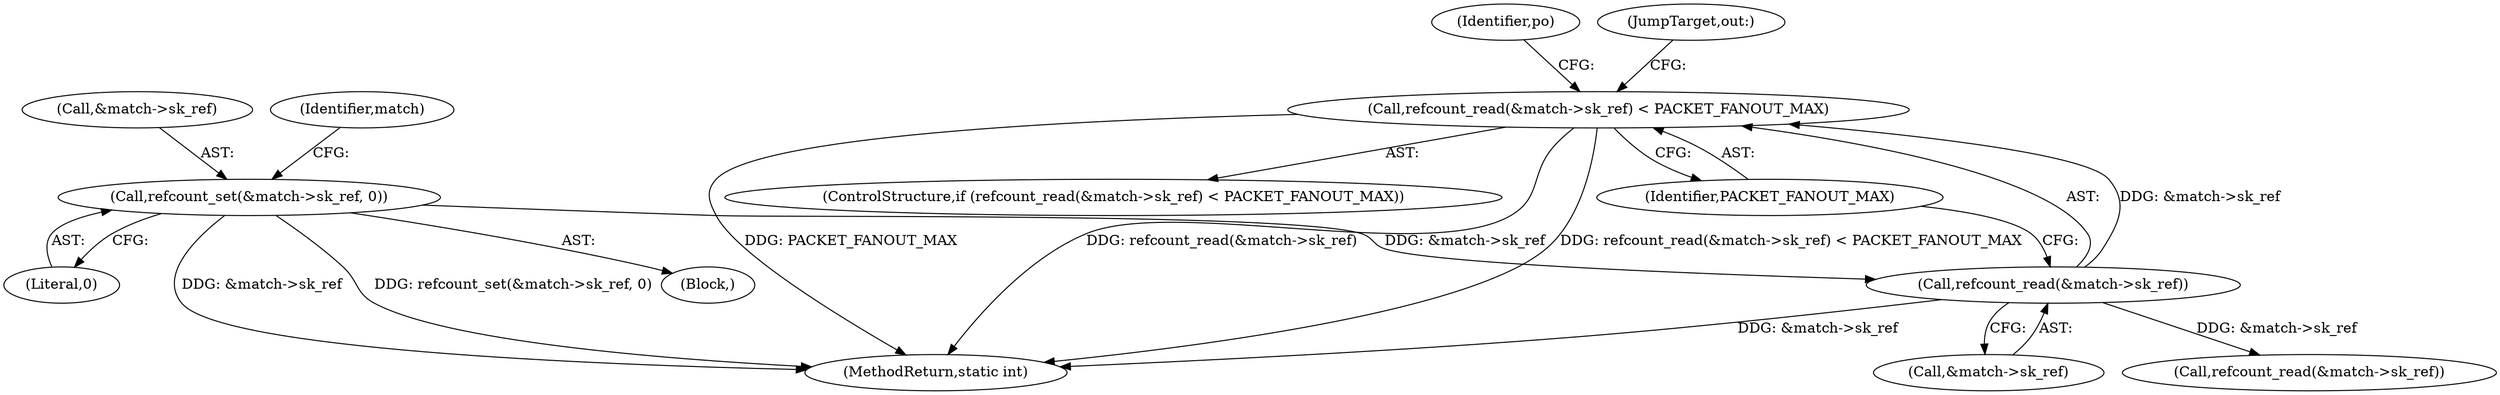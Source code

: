 digraph "0_linux_008ba2a13f2d04c947adc536d19debb8fe66f110@API" {
"1000441" [label="(Call,refcount_read(&match->sk_ref) < PACKET_FANOUT_MAX)"];
"1000442" [label="(Call,refcount_read(&match->sk_ref))"];
"1000343" [label="(Call,refcount_set(&match->sk_ref, 0))"];
"1000440" [label="(ControlStructure,if (refcount_read(&match->sk_ref) < PACKET_FANOUT_MAX))"];
"1000343" [label="(Call,refcount_set(&match->sk_ref, 0))"];
"1000465" [label="(Call,refcount_read(&match->sk_ref))"];
"1000442" [label="(Call,refcount_read(&match->sk_ref))"];
"1000452" [label="(Identifier,po)"];
"1000344" [label="(Call,&match->sk_ref)"];
"1000350" [label="(Identifier,match)"];
"1000348" [label="(Literal,0)"];
"1000477" [label="(JumpTarget,out:)"];
"1000295" [label="(Block,)"];
"1000443" [label="(Call,&match->sk_ref)"];
"1000495" [label="(MethodReturn,static int)"];
"1000441" [label="(Call,refcount_read(&match->sk_ref) < PACKET_FANOUT_MAX)"];
"1000447" [label="(Identifier,PACKET_FANOUT_MAX)"];
"1000441" -> "1000440"  [label="AST: "];
"1000441" -> "1000447"  [label="CFG: "];
"1000442" -> "1000441"  [label="AST: "];
"1000447" -> "1000441"  [label="AST: "];
"1000452" -> "1000441"  [label="CFG: "];
"1000477" -> "1000441"  [label="CFG: "];
"1000441" -> "1000495"  [label="DDG: refcount_read(&match->sk_ref)"];
"1000441" -> "1000495"  [label="DDG: PACKET_FANOUT_MAX"];
"1000441" -> "1000495"  [label="DDG: refcount_read(&match->sk_ref) < PACKET_FANOUT_MAX"];
"1000442" -> "1000441"  [label="DDG: &match->sk_ref"];
"1000442" -> "1000443"  [label="CFG: "];
"1000443" -> "1000442"  [label="AST: "];
"1000447" -> "1000442"  [label="CFG: "];
"1000442" -> "1000495"  [label="DDG: &match->sk_ref"];
"1000343" -> "1000442"  [label="DDG: &match->sk_ref"];
"1000442" -> "1000465"  [label="DDG: &match->sk_ref"];
"1000343" -> "1000295"  [label="AST: "];
"1000343" -> "1000348"  [label="CFG: "];
"1000344" -> "1000343"  [label="AST: "];
"1000348" -> "1000343"  [label="AST: "];
"1000350" -> "1000343"  [label="CFG: "];
"1000343" -> "1000495"  [label="DDG: &match->sk_ref"];
"1000343" -> "1000495"  [label="DDG: refcount_set(&match->sk_ref, 0)"];
}
